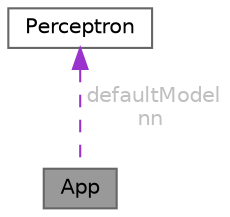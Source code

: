 digraph "App"
{
 // LATEX_PDF_SIZE
  bgcolor="transparent";
  edge [fontname=Helvetica,fontsize=10,labelfontname=Helvetica,labelfontsize=10];
  node [fontname=Helvetica,fontsize=10,shape=box,height=0.2,width=0.4];
  Node1 [id="Node000001",label="App",height=0.2,width=0.4,color="gray40", fillcolor="grey60", style="filled", fontcolor="black",tooltip="Provides a command-line interface for training and using a Perceptron model."];
  Node2 -> Node1 [id="edge1_Node000001_Node000002",dir="back",color="darkorchid3",style="dashed",tooltip=" ",label=" defaultModel\nnn",fontcolor="grey" ];
  Node2 [id="Node000002",label="Perceptron",height=0.2,width=0.4,color="gray40", fillcolor="white", style="filled",URL="$classPerceptron.html",tooltip="A simple multi-layer perceptron implementation using Armadillo for matrix operations."];
}
